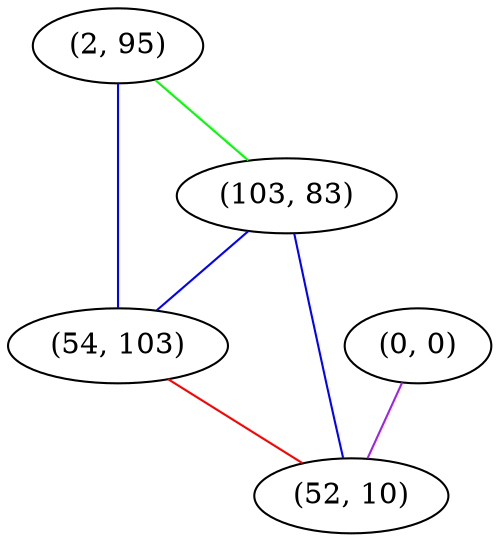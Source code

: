 graph "" {
"(2, 95)";
"(103, 83)";
"(0, 0)";
"(54, 103)";
"(52, 10)";
"(2, 95)" -- "(103, 83)"  [color=green, key=0, weight=2];
"(2, 95)" -- "(54, 103)"  [color=blue, key=0, weight=3];
"(103, 83)" -- "(52, 10)"  [color=blue, key=0, weight=3];
"(103, 83)" -- "(54, 103)"  [color=blue, key=0, weight=3];
"(0, 0)" -- "(52, 10)"  [color=purple, key=0, weight=4];
"(54, 103)" -- "(52, 10)"  [color=red, key=0, weight=1];
}

